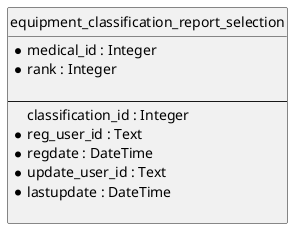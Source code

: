 @startuml
'-------------------------------------------
'Table Name  : equipment_classification_report_selection
'Description : レポート出力用の機器分類の選択情報
'
'[ChangeLog]

'  v1.0.0 (2025-06-27)
'  - [H.Miyazawa] OptiServe用のデータベース設計

'  v1.1.0 (2025-07-10)
'  - [H.Miyazawa] 1.PK情報バグ修正（rank追加）。2.外部キー情報を追加

'  v1.2.0 (2025-08-13)
'  - [H.Miyazawa] 登録、更新のユーザーIDを追加

'  v1.3.0 (2025-08-22)
'  - [H.Miyazawa] ユーザーIDをintegerからtextに変更。

'[Note]
'  - 2025-08-22 : generate_dbdesign_artifacts.pyによる自動生成
'-------------------------------------------
hide circle

entity "equipment_classification_report_selection" as e01 {
  * medical_id : Integer
  * rank : Integer

  --
    classification_id : Integer
  * reg_user_id : Text
  * regdate : DateTime
  * update_user_id : Text
  * lastupdate : DateTime

}
@enduml